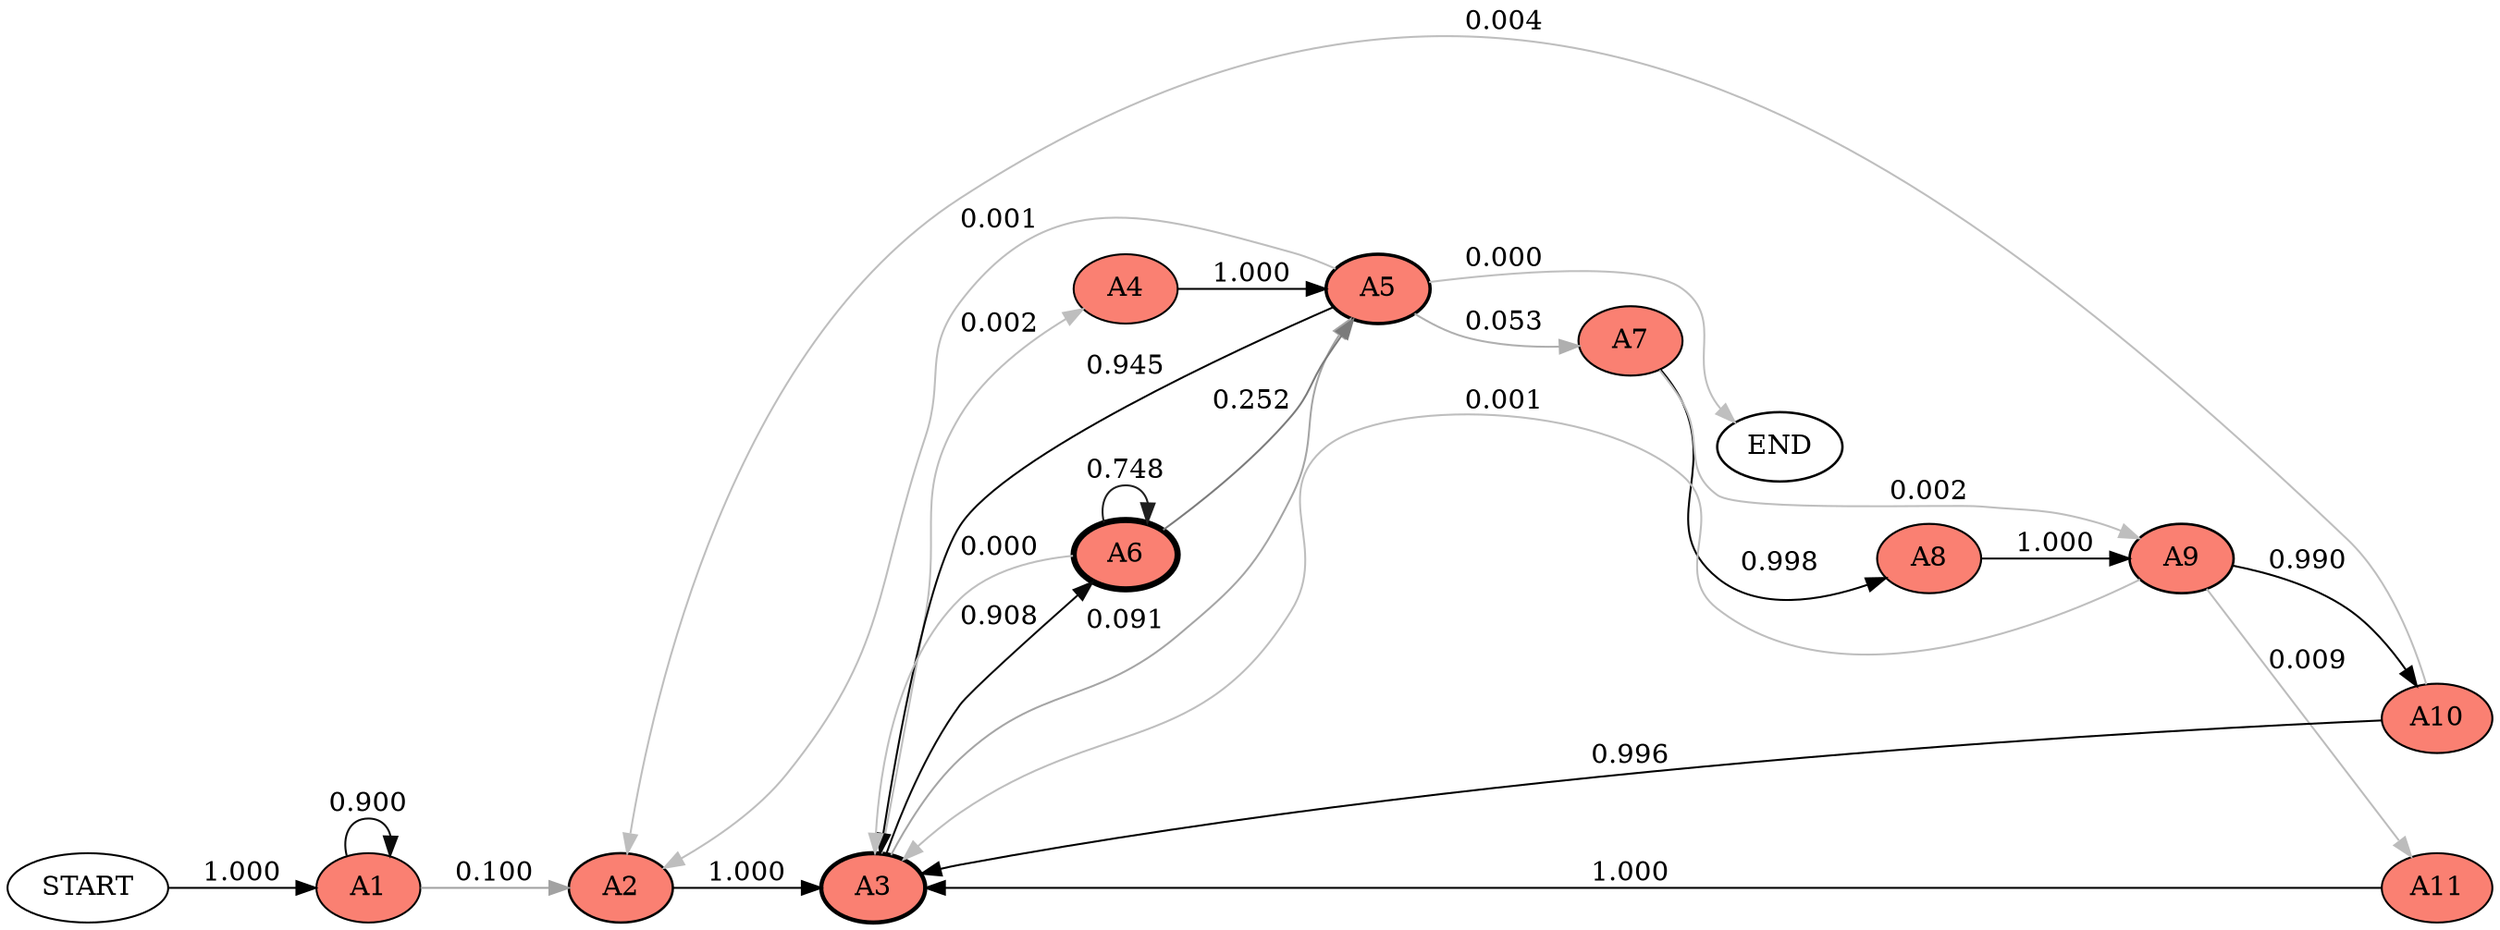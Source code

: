 digraph G {
rankdir=LR;
START [color=black, fillcolor="#ffffff", fontcolor=black, penwidth=1.000012771454922, style=filled];
A1 [color=black, fillcolor="#fa8072", fontcolor=black, penwidth=1.0001277130026538, style=filled];
START -> A1  [color="#000000", fontcolor=black, label="1.000", weight=1.0];
A1 -> A1  [color="#0b0b0b", fontcolor=black, label="0.900", weight=0.9];
A2 [color=black, fillcolor="#fa8072", fontcolor=black, penwidth=1.251532378707247, style=filled];
A1 -> A2  [color="#a2a2a2", fontcolor=black, label="0.100", weight=0.1];
A3 [color=black, fillcolor="#fa8072", fontcolor=black, penwidth=2.1868010173535444, style=filled];
A2 -> A3  [color="#000000", fontcolor=black, label="1.000", weight=1.0];
A4 [color=black, fillcolor="#fa8072", fontcolor=black, penwidth=1.0012259029657975, style=filled];
A3 -> A4  [color="#bebebe", fontcolor=black, label="0.002", weight=0.0015031001440470972];
A5 [color=black, fillcolor="#fa8072", fontcolor=black, penwidth=1.7493870400241898, style=filled];
A4 -> A5  [color="#000000", fontcolor=black, label="1.000", weight=1.0];
A5 -> A3  [color="#060606", fontcolor=black, label="0.945", weight=0.9453830856677575];
A3 -> A5  [color="#a5a5a5", fontcolor=black, label="0.091", weight=0.09074967119684349];
A6 [color=black, fillcolor="#fa8072", fontcolor=black, penwidth=3.1905912608953204, style=filled];
A3 -> A6  [color="#0a0a0a", fontcolor=black, label="0.908", weight=0.9077472286591094];
A6 -> A5  [color="#7b7b7b", fontcolor=black, label="0.252", weight=0.25198099634444776];
A7 [color=black, fillcolor="#fa8072", fontcolor=black, penwidth=1.0432882350337023, style=filled];
A5 -> A7  [color="#afafaf", fontcolor=black, label="0.053", weight=0.05331725725380893];
A8 [color=black, fillcolor="#fa8072", fontcolor=black, penwidth=1.0431996493262066, style=filled];
A7 -> A8  [color="#000000", fontcolor=black, label="0.998", weight=0.9979441997063142];
A9 [color=black, fillcolor="#fa8072", fontcolor=black, penwidth=1.3041102937921278, style=filled];
A8 -> A9  [color="#000000", fontcolor=black, label="1.000", weight=1.0];
A10 [color=black, fillcolor="#fa8072", fontcolor=black, penwidth=1.0428579459654679, style=filled];
A9 -> A10  [color="#010101", fontcolor=black, label="0.990", weight=0.990014684287812];
A10 -> A3  [color="#000000", fontcolor=black, label="0.996", weight=0.9961435775734203];
A6 -> A6  [color="#1f1f1f", fontcolor=black, label="0.748", weight=0.7479972702891842];
A5 -> A2  [color="#bebebe", fontcolor=black, label="0.001", weight=0.0012839985594162505];
A10 -> A2  [color="#bebebe", fontcolor=black, label="0.004", weight=0.00385642242657965];
A11 [color=black, fillcolor="#fa8072", fontcolor=black, penwidth=1.0003703582395058, style=filled];
A9 -> A11  [color="#bcbcbc", fontcolor=black, label="0.009", weight=0.008516886930983847];
A11 -> A3  [color="#000000", fontcolor=black, label="1.000", weight=1.0];
A9 -> A3  [color="#bebebe", fontcolor=black, label="0.001", weight=0.0014684287812041115];
A6 -> A3  [color="#bfbfbf", fontcolor=black, label="0.000", weight=0.001];
A7 -> A9  [color="#bebebe", fontcolor=black, label="0.002", weight=0.0020558002936857563];
END [color=black, fillcolor="#ffffff", fontcolor=black, penwidth=1.2500159643186526, style=filled];
A5 -> END  [color="#bfbfbf", fontcolor=black, label="0.000", weight=0.001];
}
